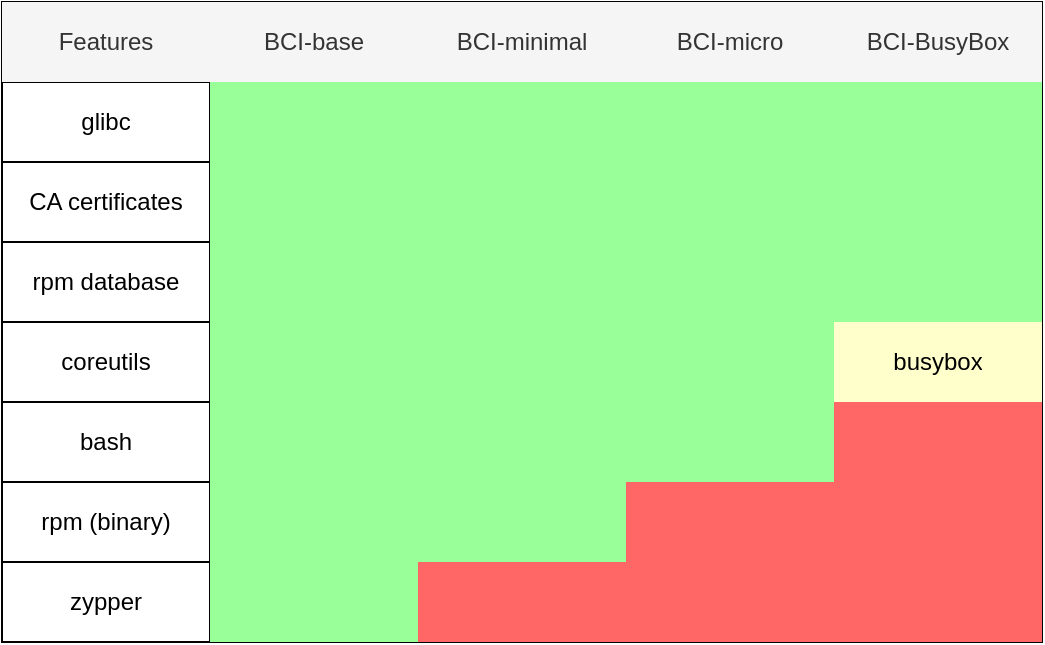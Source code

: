 <mxfile version="14.6.13" type="device"><diagram id="19TN6sjJj9ORd-Btsd3I" name="Page-1"><mxGraphModel dx="722" dy="525" grid="1" gridSize="10" guides="1" tooltips="1" connect="1" arrows="1" fold="1" page="1" pageScale="1" pageWidth="850" pageHeight="1100" math="0" shadow="0"><root><mxCell id="0"/><mxCell id="1" parent="0"/><mxCell id="egeCQiSr_U8z0RHxbjin-1" value="" style="shape=table;html=1;whiteSpace=wrap;startSize=0;container=1;collapsible=0;childLayout=tableLayout;" vertex="1" parent="1"><mxGeometry x="40" y="50" width="520" height="320" as="geometry"/></mxCell><mxCell id="egeCQiSr_U8z0RHxbjin-2" value="" style="shape=partialRectangle;html=1;whiteSpace=wrap;collapsible=0;dropTarget=0;pointerEvents=0;fillColor=none;top=0;left=0;bottom=0;right=0;points=[[0,0.5],[1,0.5]];portConstraint=eastwest;" vertex="1" parent="egeCQiSr_U8z0RHxbjin-1"><mxGeometry width="520" height="40" as="geometry"/></mxCell><mxCell id="egeCQiSr_U8z0RHxbjin-3" value="Features" style="shape=partialRectangle;html=1;whiteSpace=wrap;connectable=0;overflow=hidden;fillColor=#f5f5f5;top=0;left=0;bottom=0;right=0;strokeColor=#666666;fontColor=#333333;" vertex="1" parent="egeCQiSr_U8z0RHxbjin-2"><mxGeometry width="104" height="40" as="geometry"/></mxCell><mxCell id="egeCQiSr_U8z0RHxbjin-4" value="BCI-base" style="shape=partialRectangle;html=1;whiteSpace=wrap;connectable=0;overflow=hidden;fillColor=#f5f5f5;top=0;left=0;bottom=0;right=0;strokeColor=#666666;fontColor=#333333;" vertex="1" parent="egeCQiSr_U8z0RHxbjin-2"><mxGeometry x="104" width="104" height="40" as="geometry"/></mxCell><mxCell id="egeCQiSr_U8z0RHxbjin-5" value="BCI-minimal" style="shape=partialRectangle;html=1;whiteSpace=wrap;connectable=0;overflow=hidden;fillColor=#f5f5f5;top=0;left=0;bottom=0;right=0;strokeColor=#666666;fontColor=#333333;" vertex="1" parent="egeCQiSr_U8z0RHxbjin-2"><mxGeometry x="208" width="104" height="40" as="geometry"/></mxCell><mxCell id="egeCQiSr_U8z0RHxbjin-6" value="BCI-micro" style="shape=partialRectangle;html=1;whiteSpace=wrap;connectable=0;overflow=hidden;fillColor=#f5f5f5;top=0;left=0;bottom=0;right=0;strokeColor=#666666;fontColor=#333333;" vertex="1" parent="egeCQiSr_U8z0RHxbjin-2"><mxGeometry x="312" width="104" height="40" as="geometry"/></mxCell><mxCell id="egeCQiSr_U8z0RHxbjin-7" value="BCI-BusyBox" style="shape=partialRectangle;html=1;whiteSpace=wrap;connectable=0;overflow=hidden;fillColor=#f5f5f5;top=0;left=0;bottom=0;right=0;strokeColor=#666666;fontColor=#333333;" vertex="1" parent="egeCQiSr_U8z0RHxbjin-2"><mxGeometry x="416" width="104" height="40" as="geometry"/></mxCell><mxCell id="egeCQiSr_U8z0RHxbjin-8" value="" style="shape=partialRectangle;html=1;whiteSpace=wrap;collapsible=0;dropTarget=0;pointerEvents=0;fillColor=none;top=0;left=0;bottom=0;right=0;points=[[0,0.5],[1,0.5]];portConstraint=eastwest;" vertex="1" parent="egeCQiSr_U8z0RHxbjin-1"><mxGeometry y="40" width="520" height="40" as="geometry"/></mxCell><mxCell id="egeCQiSr_U8z0RHxbjin-9" value="glibc" style="shape=partialRectangle;html=1;whiteSpace=wrap;connectable=0;overflow=hidden;fillColor=none;top=0;left=0;bottom=0;right=0;" vertex="1" parent="egeCQiSr_U8z0RHxbjin-8"><mxGeometry width="104" height="40" as="geometry"/></mxCell><mxCell id="egeCQiSr_U8z0RHxbjin-10" value="" style="shape=partialRectangle;html=1;whiteSpace=wrap;connectable=0;overflow=hidden;fillColor=#99FF99;top=0;left=0;bottom=0;right=0;" vertex="1" parent="egeCQiSr_U8z0RHxbjin-8"><mxGeometry x="104" width="104" height="40" as="geometry"/></mxCell><mxCell id="egeCQiSr_U8z0RHxbjin-11" value="" style="shape=partialRectangle;html=1;whiteSpace=wrap;connectable=0;overflow=hidden;fillColor=#99FF99;top=0;left=0;bottom=0;right=0;" vertex="1" parent="egeCQiSr_U8z0RHxbjin-8"><mxGeometry x="208" width="104" height="40" as="geometry"/></mxCell><mxCell id="egeCQiSr_U8z0RHxbjin-12" value="" style="shape=partialRectangle;html=1;whiteSpace=wrap;connectable=0;overflow=hidden;fillColor=#99FF99;top=0;left=0;bottom=0;right=0;" vertex="1" parent="egeCQiSr_U8z0RHxbjin-8"><mxGeometry x="312" width="104" height="40" as="geometry"/></mxCell><mxCell id="egeCQiSr_U8z0RHxbjin-13" value="" style="shape=partialRectangle;html=1;whiteSpace=wrap;connectable=0;overflow=hidden;fillColor=#99FF99;top=0;left=0;bottom=0;right=0;" vertex="1" parent="egeCQiSr_U8z0RHxbjin-8"><mxGeometry x="416" width="104" height="40" as="geometry"/></mxCell><mxCell id="egeCQiSr_U8z0RHxbjin-14" value="" style="shape=partialRectangle;html=1;whiteSpace=wrap;collapsible=0;dropTarget=0;pointerEvents=0;fillColor=none;top=0;left=0;bottom=0;right=0;points=[[0,0.5],[1,0.5]];portConstraint=eastwest;" vertex="1" parent="egeCQiSr_U8z0RHxbjin-1"><mxGeometry y="80" width="520" height="40" as="geometry"/></mxCell><mxCell id="egeCQiSr_U8z0RHxbjin-15" value="CA certificates" style="shape=partialRectangle;html=1;whiteSpace=wrap;connectable=0;overflow=hidden;fillColor=none;top=0;left=0;bottom=0;right=0;" vertex="1" parent="egeCQiSr_U8z0RHxbjin-14"><mxGeometry width="104" height="40" as="geometry"/></mxCell><mxCell id="egeCQiSr_U8z0RHxbjin-16" value="" style="shape=partialRectangle;html=1;whiteSpace=wrap;connectable=0;overflow=hidden;fillColor=#99FF99;top=0;left=0;bottom=0;right=0;" vertex="1" parent="egeCQiSr_U8z0RHxbjin-14"><mxGeometry x="104" width="104" height="40" as="geometry"/></mxCell><mxCell id="egeCQiSr_U8z0RHxbjin-17" value="" style="shape=partialRectangle;html=1;whiteSpace=wrap;connectable=0;overflow=hidden;fillColor=#99FF99;top=0;left=0;bottom=0;right=0;" vertex="1" parent="egeCQiSr_U8z0RHxbjin-14"><mxGeometry x="208" width="104" height="40" as="geometry"/></mxCell><mxCell id="egeCQiSr_U8z0RHxbjin-18" value="" style="shape=partialRectangle;html=1;whiteSpace=wrap;connectable=0;overflow=hidden;fillColor=#99FF99;top=0;left=0;bottom=0;right=0;" vertex="1" parent="egeCQiSr_U8z0RHxbjin-14"><mxGeometry x="312" width="104" height="40" as="geometry"/></mxCell><mxCell id="egeCQiSr_U8z0RHxbjin-19" value="" style="shape=partialRectangle;html=1;whiteSpace=wrap;connectable=0;overflow=hidden;fillColor=#99FF99;top=0;left=0;bottom=0;right=0;" vertex="1" parent="egeCQiSr_U8z0RHxbjin-14"><mxGeometry x="416" width="104" height="40" as="geometry"/></mxCell><mxCell id="egeCQiSr_U8z0RHxbjin-20" value="" style="shape=partialRectangle;html=1;whiteSpace=wrap;collapsible=0;dropTarget=0;pointerEvents=0;fillColor=none;top=0;left=0;bottom=0;right=0;points=[[0,0.5],[1,0.5]];portConstraint=eastwest;" vertex="1" parent="egeCQiSr_U8z0RHxbjin-1"><mxGeometry y="120" width="520" height="40" as="geometry"/></mxCell><mxCell id="egeCQiSr_U8z0RHxbjin-21" value="rpm database" style="shape=partialRectangle;html=1;whiteSpace=wrap;connectable=0;overflow=hidden;fillColor=none;top=0;left=0;bottom=0;right=0;" vertex="1" parent="egeCQiSr_U8z0RHxbjin-20"><mxGeometry width="104" height="40" as="geometry"/></mxCell><mxCell id="egeCQiSr_U8z0RHxbjin-22" value="" style="shape=partialRectangle;html=1;whiteSpace=wrap;connectable=0;overflow=hidden;fillColor=#99FF99;top=0;left=0;bottom=0;right=0;" vertex="1" parent="egeCQiSr_U8z0RHxbjin-20"><mxGeometry x="104" width="104" height="40" as="geometry"/></mxCell><mxCell id="egeCQiSr_U8z0RHxbjin-23" value="" style="shape=partialRectangle;html=1;whiteSpace=wrap;connectable=0;overflow=hidden;fillColor=#99FF99;top=0;left=0;bottom=0;right=0;" vertex="1" parent="egeCQiSr_U8z0RHxbjin-20"><mxGeometry x="208" width="104" height="40" as="geometry"/></mxCell><mxCell id="egeCQiSr_U8z0RHxbjin-24" value="" style="shape=partialRectangle;html=1;whiteSpace=wrap;connectable=0;overflow=hidden;fillColor=#99FF99;top=0;left=0;bottom=0;right=0;" vertex="1" parent="egeCQiSr_U8z0RHxbjin-20"><mxGeometry x="312" width="104" height="40" as="geometry"/></mxCell><mxCell id="egeCQiSr_U8z0RHxbjin-25" value="" style="shape=partialRectangle;html=1;whiteSpace=wrap;connectable=0;overflow=hidden;fillColor=#99FF99;top=0;left=0;bottom=0;right=0;" vertex="1" parent="egeCQiSr_U8z0RHxbjin-20"><mxGeometry x="416" width="104" height="40" as="geometry"/></mxCell><mxCell id="egeCQiSr_U8z0RHxbjin-26" value="" style="shape=partialRectangle;html=1;whiteSpace=wrap;collapsible=0;dropTarget=0;pointerEvents=0;fillColor=none;top=0;left=0;bottom=0;right=0;points=[[0,0.5],[1,0.5]];portConstraint=eastwest;" vertex="1" parent="egeCQiSr_U8z0RHxbjin-1"><mxGeometry y="160" width="520" height="40" as="geometry"/></mxCell><mxCell id="egeCQiSr_U8z0RHxbjin-27" value="coreutils" style="shape=partialRectangle;html=1;whiteSpace=wrap;connectable=0;overflow=hidden;fillColor=none;top=0;left=0;bottom=0;right=0;" vertex="1" parent="egeCQiSr_U8z0RHxbjin-26"><mxGeometry width="104" height="40" as="geometry"/></mxCell><mxCell id="egeCQiSr_U8z0RHxbjin-28" value="" style="shape=partialRectangle;html=1;whiteSpace=wrap;connectable=0;overflow=hidden;fillColor=#99FF99;top=0;left=0;bottom=0;right=0;" vertex="1" parent="egeCQiSr_U8z0RHxbjin-26"><mxGeometry x="104" width="104" height="40" as="geometry"/></mxCell><mxCell id="egeCQiSr_U8z0RHxbjin-29" value="" style="shape=partialRectangle;html=1;whiteSpace=wrap;connectable=0;overflow=hidden;fillColor=#99FF99;top=0;left=0;bottom=0;right=0;" vertex="1" parent="egeCQiSr_U8z0RHxbjin-26"><mxGeometry x="208" width="104" height="40" as="geometry"/></mxCell><mxCell id="egeCQiSr_U8z0RHxbjin-30" value="" style="shape=partialRectangle;html=1;whiteSpace=wrap;connectable=0;overflow=hidden;fillColor=#99FF99;top=0;left=0;bottom=0;right=0;" vertex="1" parent="egeCQiSr_U8z0RHxbjin-26"><mxGeometry x="312" width="104" height="40" as="geometry"/></mxCell><mxCell id="egeCQiSr_U8z0RHxbjin-31" value="busybox" style="shape=partialRectangle;html=1;whiteSpace=wrap;connectable=0;overflow=hidden;fillColor=#FFFFCC;top=0;left=0;bottom=0;right=0;" vertex="1" parent="egeCQiSr_U8z0RHxbjin-26"><mxGeometry x="416" width="104" height="40" as="geometry"/></mxCell><mxCell id="egeCQiSr_U8z0RHxbjin-32" value="" style="shape=partialRectangle;html=1;whiteSpace=wrap;collapsible=0;dropTarget=0;pointerEvents=0;fillColor=none;top=0;left=0;bottom=0;right=0;points=[[0,0.5],[1,0.5]];portConstraint=eastwest;" vertex="1" parent="egeCQiSr_U8z0RHxbjin-1"><mxGeometry y="200" width="520" height="40" as="geometry"/></mxCell><mxCell id="egeCQiSr_U8z0RHxbjin-33" value="bash" style="shape=partialRectangle;html=1;whiteSpace=wrap;connectable=0;overflow=hidden;fillColor=none;top=0;left=0;bottom=0;right=0;" vertex="1" parent="egeCQiSr_U8z0RHxbjin-32"><mxGeometry width="104" height="40" as="geometry"/></mxCell><mxCell id="egeCQiSr_U8z0RHxbjin-34" value="" style="shape=partialRectangle;html=1;whiteSpace=wrap;connectable=0;overflow=hidden;fillColor=#99FF99;top=0;left=0;bottom=0;right=0;" vertex="1" parent="egeCQiSr_U8z0RHxbjin-32"><mxGeometry x="104" width="104" height="40" as="geometry"/></mxCell><mxCell id="egeCQiSr_U8z0RHxbjin-35" value="" style="shape=partialRectangle;html=1;whiteSpace=wrap;connectable=0;overflow=hidden;fillColor=#99FF99;top=0;left=0;bottom=0;right=0;" vertex="1" parent="egeCQiSr_U8z0RHxbjin-32"><mxGeometry x="208" width="104" height="40" as="geometry"/></mxCell><mxCell id="egeCQiSr_U8z0RHxbjin-36" value="" style="shape=partialRectangle;html=1;whiteSpace=wrap;connectable=0;overflow=hidden;fillColor=#99FF99;top=0;left=0;bottom=0;right=0;" vertex="1" parent="egeCQiSr_U8z0RHxbjin-32"><mxGeometry x="312" width="104" height="40" as="geometry"/></mxCell><mxCell id="egeCQiSr_U8z0RHxbjin-37" value="" style="shape=partialRectangle;html=1;whiteSpace=wrap;connectable=0;overflow=hidden;fillColor=#FF6666;top=0;left=0;bottom=0;right=0;" vertex="1" parent="egeCQiSr_U8z0RHxbjin-32"><mxGeometry x="416" width="104" height="40" as="geometry"/></mxCell><mxCell id="egeCQiSr_U8z0RHxbjin-38" value="" style="shape=partialRectangle;html=1;whiteSpace=wrap;collapsible=0;dropTarget=0;pointerEvents=0;fillColor=none;top=0;left=0;bottom=0;right=0;points=[[0,0.5],[1,0.5]];portConstraint=eastwest;" vertex="1" parent="egeCQiSr_U8z0RHxbjin-1"><mxGeometry y="240" width="520" height="40" as="geometry"/></mxCell><mxCell id="egeCQiSr_U8z0RHxbjin-39" value="rpm (binary)" style="shape=partialRectangle;html=1;whiteSpace=wrap;connectable=0;overflow=hidden;fillColor=none;top=0;left=0;bottom=0;right=0;" vertex="1" parent="egeCQiSr_U8z0RHxbjin-38"><mxGeometry width="104" height="40" as="geometry"/></mxCell><mxCell id="egeCQiSr_U8z0RHxbjin-40" value="" style="shape=partialRectangle;html=1;whiteSpace=wrap;connectable=0;overflow=hidden;fillColor=#99FF99;top=0;left=0;bottom=0;right=0;" vertex="1" parent="egeCQiSr_U8z0RHxbjin-38"><mxGeometry x="104" width="104" height="40" as="geometry"/></mxCell><mxCell id="egeCQiSr_U8z0RHxbjin-41" value="" style="shape=partialRectangle;html=1;whiteSpace=wrap;connectable=0;overflow=hidden;fillColor=#99FF99;top=0;left=0;bottom=0;right=0;" vertex="1" parent="egeCQiSr_U8z0RHxbjin-38"><mxGeometry x="208" width="104" height="40" as="geometry"/></mxCell><mxCell id="egeCQiSr_U8z0RHxbjin-42" value="" style="shape=partialRectangle;html=1;whiteSpace=wrap;connectable=0;overflow=hidden;fillColor=#FF6666;top=0;left=0;bottom=0;right=0;" vertex="1" parent="egeCQiSr_U8z0RHxbjin-38"><mxGeometry x="312" width="104" height="40" as="geometry"/></mxCell><mxCell id="egeCQiSr_U8z0RHxbjin-43" value="" style="shape=partialRectangle;html=1;whiteSpace=wrap;connectable=0;overflow=hidden;fillColor=#FF6666;top=0;left=0;bottom=0;right=0;" vertex="1" parent="egeCQiSr_U8z0RHxbjin-38"><mxGeometry x="416" width="104" height="40" as="geometry"/></mxCell><mxCell id="egeCQiSr_U8z0RHxbjin-44" value="" style="shape=partialRectangle;html=1;whiteSpace=wrap;collapsible=0;dropTarget=0;pointerEvents=0;fillColor=none;top=0;left=0;bottom=0;right=0;points=[[0,0.5],[1,0.5]];portConstraint=eastwest;" vertex="1" parent="egeCQiSr_U8z0RHxbjin-1"><mxGeometry y="280" width="520" height="40" as="geometry"/></mxCell><mxCell id="egeCQiSr_U8z0RHxbjin-45" value="zypper" style="shape=partialRectangle;html=1;whiteSpace=wrap;connectable=0;overflow=hidden;fillColor=none;top=0;left=0;bottom=0;right=0;" vertex="1" parent="egeCQiSr_U8z0RHxbjin-44"><mxGeometry width="104" height="40" as="geometry"/></mxCell><mxCell id="egeCQiSr_U8z0RHxbjin-46" value="" style="shape=partialRectangle;html=1;whiteSpace=wrap;connectable=0;overflow=hidden;fillColor=#99FF99;top=0;left=0;bottom=0;right=0;" vertex="1" parent="egeCQiSr_U8z0RHxbjin-44"><mxGeometry x="104" width="104" height="40" as="geometry"/></mxCell><mxCell id="egeCQiSr_U8z0RHxbjin-47" value="" style="shape=partialRectangle;html=1;whiteSpace=wrap;connectable=0;overflow=hidden;fillColor=#FF6666;top=0;left=0;bottom=0;right=0;" vertex="1" parent="egeCQiSr_U8z0RHxbjin-44"><mxGeometry x="208" width="104" height="40" as="geometry"/></mxCell><mxCell id="egeCQiSr_U8z0RHxbjin-48" value="" style="shape=partialRectangle;html=1;whiteSpace=wrap;connectable=0;overflow=hidden;fillColor=#FF6666;top=0;left=0;bottom=0;right=0;" vertex="1" parent="egeCQiSr_U8z0RHxbjin-44"><mxGeometry x="312" width="104" height="40" as="geometry"/></mxCell><mxCell id="egeCQiSr_U8z0RHxbjin-49" value="" style="shape=partialRectangle;html=1;whiteSpace=wrap;connectable=0;overflow=hidden;fillColor=#FF6666;top=0;left=0;bottom=0;right=0;" vertex="1" parent="egeCQiSr_U8z0RHxbjin-44"><mxGeometry x="416" width="104" height="40" as="geometry"/></mxCell></root></mxGraphModel></diagram></mxfile>